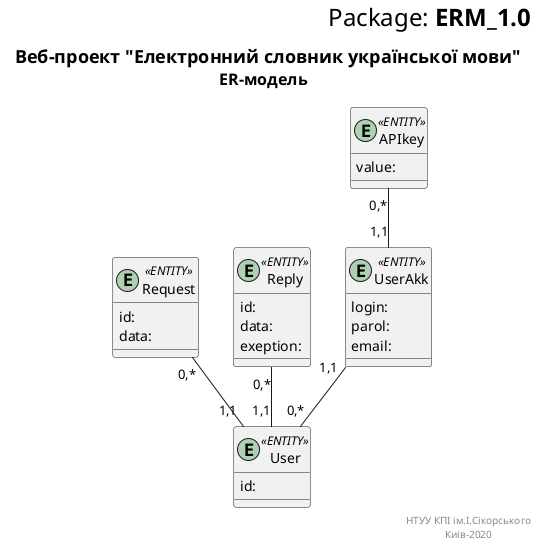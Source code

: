 @startuml
right header
	<font size=24 color=black>Package: <b>ERM_1.0
end header
	
title
	<font size=18 color=black> Веб-проект "Електронний словник української мови"
	<font size=16 color=black>ER-модель 
end title
	
	entity User <<ENTITY>> {
		id:
	}
	
	entity UserAkk <<ENTITY>>{
		login:
		parol: 
		email:
	}
	
	entity APIkey <<ENTITY>>{
		value:
	}
	
	entity Request <<ENTITY>>{
		id:
		data: 
	}

	entity Reply <<ENTITY>> {
		id: 
		data: 
		exeption: 
	}
	
	APIkey "0,*" -- "1,1" UserAkk
 
	User "0,*"-u- "1,1" UserAkk
	Request "0,*"-- "1,1" User
	Reply "0,*" -- "1,1" User
	
right footer
	НТУУ КПІ ім.І.Сікорського
	Киів-2020 
	end footer
@enduml